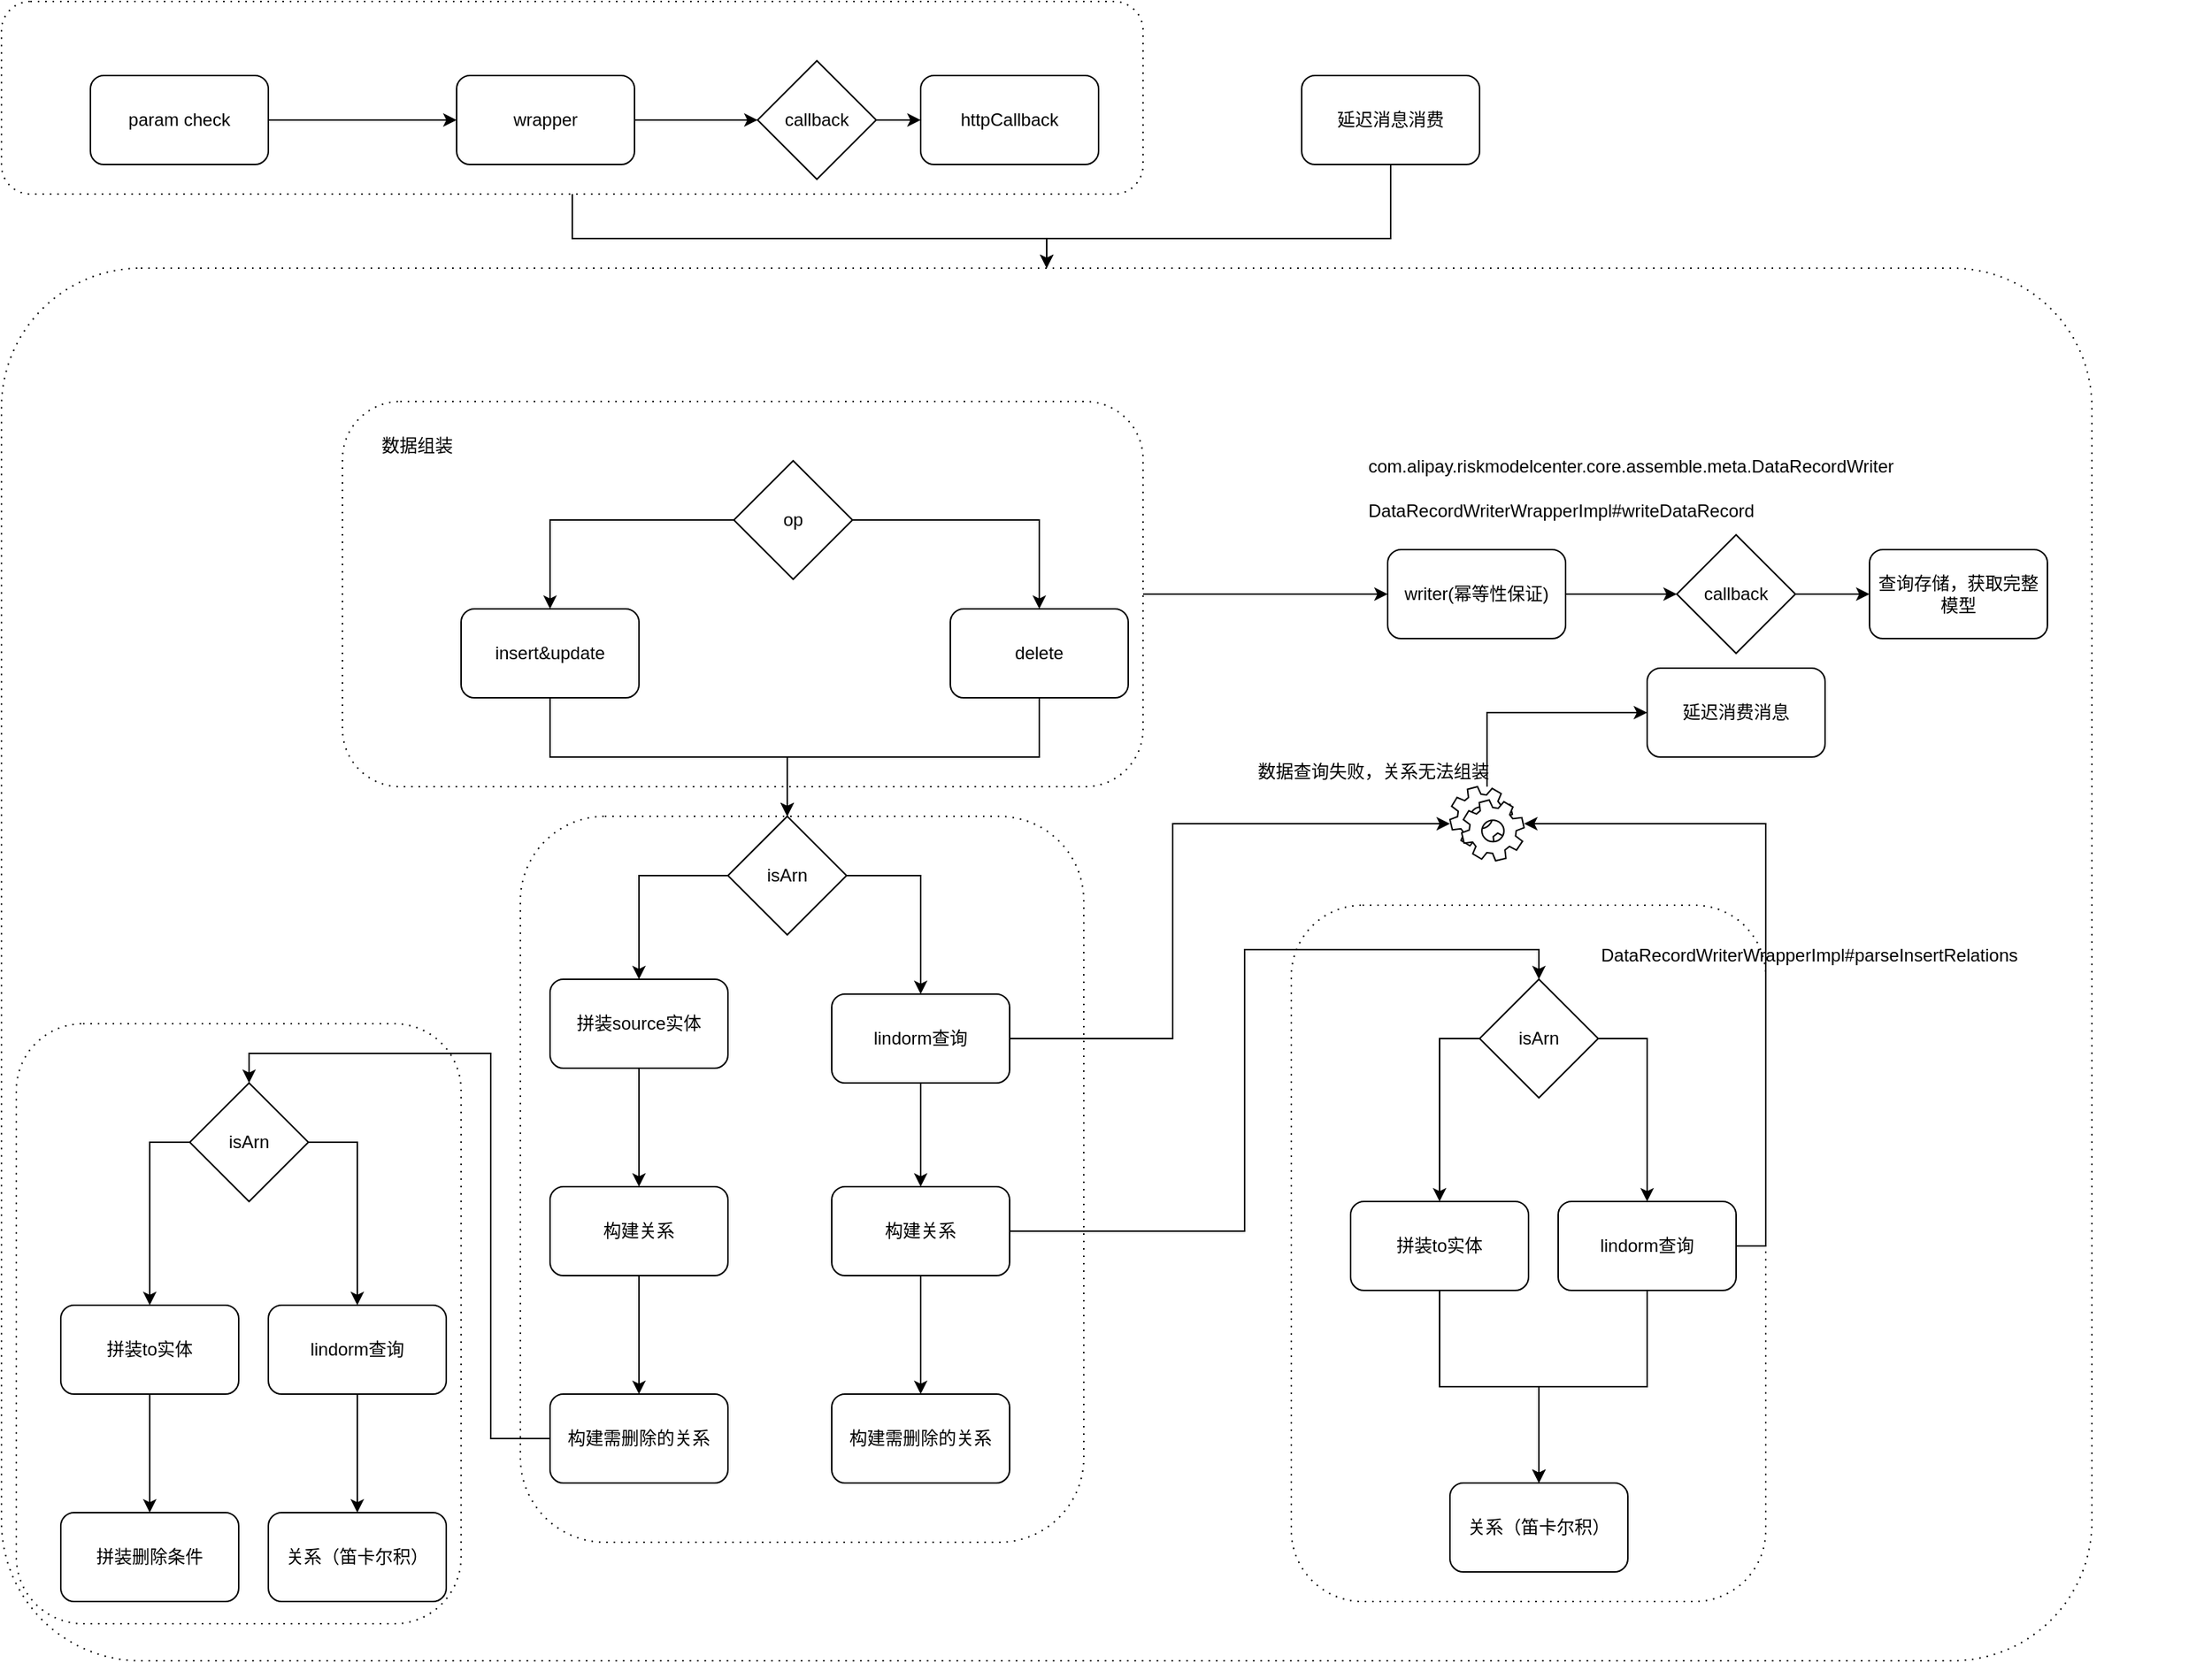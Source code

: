 <mxfile version="13.7.7" type="github">
  <diagram id="tU7GGXDOQl9qi68rUjp4" name="Page-1">
    <mxGraphModel dx="2429" dy="1525" grid="1" gridSize="10" guides="1" tooltips="1" connect="1" arrows="1" fold="1" page="1" pageScale="1" pageWidth="827" pageHeight="1169" math="0" shadow="0">
      <root>
        <mxCell id="0" />
        <mxCell id="1" parent="0" />
        <mxCell id="1JGGzkMVSnnj-WmSW3Wc-69" value="" style="shape=ext;rounded=1;html=1;whiteSpace=wrap;dashed=1;dashPattern=1 4;arcSize=10;" parent="1" vertex="1">
          <mxGeometry x="-780" y="210" width="1410" height="940" as="geometry" />
        </mxCell>
        <mxCell id="1JGGzkMVSnnj-WmSW3Wc-93" value="" style="shape=ext;rounded=1;html=1;whiteSpace=wrap;dashed=1;dashPattern=1 4;" parent="1" vertex="1">
          <mxGeometry x="-770" y="720" width="300" height="405" as="geometry" />
        </mxCell>
        <mxCell id="1JGGzkMVSnnj-WmSW3Wc-94" value="" style="shape=ext;rounded=1;html=1;whiteSpace=wrap;dashed=1;dashPattern=1 4;" parent="1" vertex="1">
          <mxGeometry x="90" y="640" width="320" height="470" as="geometry" />
        </mxCell>
        <mxCell id="1JGGzkMVSnnj-WmSW3Wc-92" value="" style="shape=ext;rounded=1;html=1;whiteSpace=wrap;dashed=1;dashPattern=1 4;" parent="1" vertex="1">
          <mxGeometry x="-430" y="580" width="380" height="490" as="geometry" />
        </mxCell>
        <mxCell id="1JGGzkMVSnnj-WmSW3Wc-75" style="edgeStyle=orthogonalEdgeStyle;rounded=0;orthogonalLoop=1;jettySize=auto;html=1;exitX=1;exitY=0.5;exitDx=0;exitDy=0;entryX=0;entryY=0.5;entryDx=0;entryDy=0;" parent="1" source="1JGGzkMVSnnj-WmSW3Wc-73" target="1JGGzkMVSnnj-WmSW3Wc-72" edge="1">
          <mxGeometry relative="1" as="geometry" />
        </mxCell>
        <mxCell id="1JGGzkMVSnnj-WmSW3Wc-77" style="edgeStyle=orthogonalEdgeStyle;rounded=0;orthogonalLoop=1;jettySize=auto;html=1;entryX=0;entryY=0.5;entryDx=0;entryDy=0;" parent="1" source="1JGGzkMVSnnj-WmSW3Wc-64" target="1JGGzkMVSnnj-WmSW3Wc-76" edge="1">
          <mxGeometry relative="1" as="geometry">
            <Array as="points">
              <mxPoint x="222" y="510" />
            </Array>
          </mxGeometry>
        </mxCell>
        <mxCell id="1JGGzkMVSnnj-WmSW3Wc-73" value="" style="shape=ext;rounded=1;html=1;whiteSpace=wrap;dashed=1;dashPattern=1 4;" parent="1" vertex="1">
          <mxGeometry x="-550" y="300" width="540" height="260" as="geometry" />
        </mxCell>
        <mxCell id="1JGGzkMVSnnj-WmSW3Wc-91" style="edgeStyle=orthogonalEdgeStyle;rounded=0;orthogonalLoop=1;jettySize=auto;html=1;exitX=0.5;exitY=1;exitDx=0;exitDy=0;entryX=0.5;entryY=0;entryDx=0;entryDy=0;" parent="1" source="1JGGzkMVSnnj-WmSW3Wc-61" target="1JGGzkMVSnnj-WmSW3Wc-69" edge="1">
          <mxGeometry relative="1" as="geometry">
            <Array as="points">
              <mxPoint x="-395" y="190" />
              <mxPoint x="-75" y="190" />
            </Array>
          </mxGeometry>
        </mxCell>
        <mxCell id="1JGGzkMVSnnj-WmSW3Wc-61" value="" style="shape=ext;rounded=1;html=1;whiteSpace=wrap;dashed=1;dashPattern=1 4;" parent="1" vertex="1">
          <mxGeometry x="-780" y="30" width="770" height="130" as="geometry" />
        </mxCell>
        <mxCell id="1JGGzkMVSnnj-WmSW3Wc-6" style="edgeStyle=orthogonalEdgeStyle;rounded=0;orthogonalLoop=1;jettySize=auto;html=1;exitX=1;exitY=0.5;exitDx=0;exitDy=0;entryX=0;entryY=0.5;entryDx=0;entryDy=0;" parent="1" source="1JGGzkMVSnnj-WmSW3Wc-1" target="1JGGzkMVSnnj-WmSW3Wc-2" edge="1">
          <mxGeometry relative="1" as="geometry" />
        </mxCell>
        <mxCell id="1JGGzkMVSnnj-WmSW3Wc-1" value="param check" style="rounded=1;whiteSpace=wrap;html=1;" parent="1" vertex="1">
          <mxGeometry x="-720" y="80" width="120" height="60" as="geometry" />
        </mxCell>
        <mxCell id="1JGGzkMVSnnj-WmSW3Wc-86" value="" style="edgeStyle=orthogonalEdgeStyle;rounded=0;orthogonalLoop=1;jettySize=auto;html=1;" parent="1" source="1JGGzkMVSnnj-WmSW3Wc-2" target="1JGGzkMVSnnj-WmSW3Wc-84" edge="1">
          <mxGeometry relative="1" as="geometry" />
        </mxCell>
        <mxCell id="1JGGzkMVSnnj-WmSW3Wc-2" value="wrapper" style="rounded=1;whiteSpace=wrap;html=1;" parent="1" vertex="1">
          <mxGeometry x="-473" y="80" width="120" height="60" as="geometry" />
        </mxCell>
        <mxCell id="1JGGzkMVSnnj-WmSW3Wc-29" style="edgeStyle=orthogonalEdgeStyle;rounded=0;orthogonalLoop=1;jettySize=auto;html=1;exitX=0.5;exitY=1;exitDx=0;exitDy=0;entryX=0.5;entryY=0;entryDx=0;entryDy=0;" parent="1" source="1JGGzkMVSnnj-WmSW3Wc-8" target="1JGGzkMVSnnj-WmSW3Wc-16" edge="1">
          <mxGeometry relative="1" as="geometry" />
        </mxCell>
        <mxCell id="1JGGzkMVSnnj-WmSW3Wc-8" value="insert&amp;amp;update" style="rounded=1;whiteSpace=wrap;html=1;" parent="1" vertex="1">
          <mxGeometry x="-470" y="440" width="120" height="60" as="geometry" />
        </mxCell>
        <mxCell id="1JGGzkMVSnnj-WmSW3Wc-3" value="httpCallback" style="rounded=1;whiteSpace=wrap;html=1;" parent="1" vertex="1">
          <mxGeometry x="-160" y="80" width="120" height="60" as="geometry" />
        </mxCell>
        <mxCell id="1JGGzkMVSnnj-WmSW3Wc-13" style="edgeStyle=orthogonalEdgeStyle;rounded=0;orthogonalLoop=1;jettySize=auto;html=1;exitX=0;exitY=0.5;exitDx=0;exitDy=0;entryX=0.5;entryY=0;entryDx=0;entryDy=0;" parent="1" source="1JGGzkMVSnnj-WmSW3Wc-10" target="1JGGzkMVSnnj-WmSW3Wc-8" edge="1">
          <mxGeometry relative="1" as="geometry" />
        </mxCell>
        <mxCell id="1JGGzkMVSnnj-WmSW3Wc-14" style="edgeStyle=orthogonalEdgeStyle;rounded=0;orthogonalLoop=1;jettySize=auto;html=1;exitX=1;exitY=0.5;exitDx=0;exitDy=0;entryX=0.5;entryY=0;entryDx=0;entryDy=0;" parent="1" source="1JGGzkMVSnnj-WmSW3Wc-10" target="1JGGzkMVSnnj-WmSW3Wc-12" edge="1">
          <mxGeometry relative="1" as="geometry" />
        </mxCell>
        <mxCell id="1JGGzkMVSnnj-WmSW3Wc-10" value="op" style="rhombus;whiteSpace=wrap;html=1;" parent="1" vertex="1">
          <mxGeometry x="-286" y="340" width="80" height="80" as="geometry" />
        </mxCell>
        <mxCell id="1JGGzkMVSnnj-WmSW3Wc-32" style="edgeStyle=orthogonalEdgeStyle;rounded=0;orthogonalLoop=1;jettySize=auto;html=1;exitX=0.5;exitY=1;exitDx=0;exitDy=0;entryX=0.5;entryY=0;entryDx=0;entryDy=0;" parent="1" source="1JGGzkMVSnnj-WmSW3Wc-12" target="1JGGzkMVSnnj-WmSW3Wc-16" edge="1">
          <mxGeometry relative="1" as="geometry" />
        </mxCell>
        <mxCell id="1JGGzkMVSnnj-WmSW3Wc-12" value="delete" style="rounded=1;whiteSpace=wrap;html=1;" parent="1" vertex="1">
          <mxGeometry x="-140" y="440" width="120" height="60" as="geometry" />
        </mxCell>
        <mxCell id="1JGGzkMVSnnj-WmSW3Wc-17" style="edgeStyle=orthogonalEdgeStyle;rounded=0;orthogonalLoop=1;jettySize=auto;html=1;exitX=0;exitY=0.5;exitDx=0;exitDy=0;" parent="1" source="1JGGzkMVSnnj-WmSW3Wc-16" target="1JGGzkMVSnnj-WmSW3Wc-18" edge="1">
          <mxGeometry relative="1" as="geometry">
            <mxPoint x="-420" y="780" as="targetPoint" />
          </mxGeometry>
        </mxCell>
        <mxCell id="1JGGzkMVSnnj-WmSW3Wc-20" style="edgeStyle=orthogonalEdgeStyle;rounded=0;orthogonalLoop=1;jettySize=auto;html=1;exitX=1;exitY=0.5;exitDx=0;exitDy=0;entryX=0.5;entryY=0;entryDx=0;entryDy=0;" parent="1" source="1JGGzkMVSnnj-WmSW3Wc-16" target="1JGGzkMVSnnj-WmSW3Wc-36" edge="1">
          <mxGeometry relative="1" as="geometry">
            <mxPoint x="-160" y="720" as="targetPoint" />
          </mxGeometry>
        </mxCell>
        <mxCell id="1JGGzkMVSnnj-WmSW3Wc-16" value="isArn" style="rhombus;whiteSpace=wrap;html=1;" parent="1" vertex="1">
          <mxGeometry x="-290" y="580" width="80" height="80" as="geometry" />
        </mxCell>
        <mxCell id="1JGGzkMVSnnj-WmSW3Wc-22" value="" style="edgeStyle=orthogonalEdgeStyle;rounded=0;orthogonalLoop=1;jettySize=auto;html=1;" parent="1" source="1JGGzkMVSnnj-WmSW3Wc-18" target="1JGGzkMVSnnj-WmSW3Wc-21" edge="1">
          <mxGeometry relative="1" as="geometry" />
        </mxCell>
        <mxCell id="1JGGzkMVSnnj-WmSW3Wc-18" value="拼装source实体" style="rounded=1;whiteSpace=wrap;html=1;" parent="1" vertex="1">
          <mxGeometry x="-410" y="690" width="120" height="60" as="geometry" />
        </mxCell>
        <mxCell id="1JGGzkMVSnnj-WmSW3Wc-24" value="" style="edgeStyle=orthogonalEdgeStyle;rounded=0;orthogonalLoop=1;jettySize=auto;html=1;" parent="1" source="1JGGzkMVSnnj-WmSW3Wc-21" target="1JGGzkMVSnnj-WmSW3Wc-23" edge="1">
          <mxGeometry relative="1" as="geometry" />
        </mxCell>
        <mxCell id="1JGGzkMVSnnj-WmSW3Wc-21" value="构建关系" style="rounded=1;whiteSpace=wrap;html=1;" parent="1" vertex="1">
          <mxGeometry x="-410" y="830" width="120" height="60" as="geometry" />
        </mxCell>
        <mxCell id="1JGGzkMVSnnj-WmSW3Wc-53" style="edgeStyle=orthogonalEdgeStyle;rounded=0;orthogonalLoop=1;jettySize=auto;html=1;exitX=0;exitY=0.5;exitDx=0;exitDy=0;entryX=0.5;entryY=0;entryDx=0;entryDy=0;" parent="1" source="1JGGzkMVSnnj-WmSW3Wc-23" target="1JGGzkMVSnnj-WmSW3Wc-47" edge="1">
          <mxGeometry relative="1" as="geometry">
            <Array as="points">
              <mxPoint x="-450" y="1000" />
              <mxPoint x="-450" y="740" />
              <mxPoint x="-613" y="740" />
            </Array>
          </mxGeometry>
        </mxCell>
        <mxCell id="1JGGzkMVSnnj-WmSW3Wc-23" value="构建需删除的关系" style="rounded=1;whiteSpace=wrap;html=1;" parent="1" vertex="1">
          <mxGeometry x="-410" y="970" width="120" height="60" as="geometry" />
        </mxCell>
        <mxCell id="1JGGzkMVSnnj-WmSW3Wc-28" value="" style="edgeStyle=orthogonalEdgeStyle;rounded=0;orthogonalLoop=1;jettySize=auto;html=1;" parent="1" source="1JGGzkMVSnnj-WmSW3Wc-25" target="1JGGzkMVSnnj-WmSW3Wc-27" edge="1">
          <mxGeometry relative="1" as="geometry" />
        </mxCell>
        <mxCell id="1JGGzkMVSnnj-WmSW3Wc-33" style="edgeStyle=orthogonalEdgeStyle;rounded=0;orthogonalLoop=1;jettySize=auto;html=1;exitX=1;exitY=0.5;exitDx=0;exitDy=0;entryX=0.5;entryY=0;entryDx=0;entryDy=0;" parent="1" source="1JGGzkMVSnnj-WmSW3Wc-25" target="1JGGzkMVSnnj-WmSW3Wc-35" edge="1">
          <mxGeometry relative="1" as="geometry">
            <mxPoint x="47" y="760" as="targetPoint" />
          </mxGeometry>
        </mxCell>
        <mxCell id="1JGGzkMVSnnj-WmSW3Wc-25" value="构建关系" style="rounded=1;whiteSpace=wrap;html=1;" parent="1" vertex="1">
          <mxGeometry x="-220" y="830" width="120" height="60" as="geometry" />
        </mxCell>
        <mxCell id="1JGGzkMVSnnj-WmSW3Wc-27" value="构建需删除的关系" style="rounded=1;whiteSpace=wrap;html=1;" parent="1" vertex="1">
          <mxGeometry x="-220" y="970" width="120" height="60" as="geometry" />
        </mxCell>
        <mxCell id="1JGGzkMVSnnj-WmSW3Wc-38" style="edgeStyle=orthogonalEdgeStyle;rounded=0;orthogonalLoop=1;jettySize=auto;html=1;exitX=0;exitY=0.5;exitDx=0;exitDy=0;entryX=0.5;entryY=0;entryDx=0;entryDy=0;" parent="1" source="1JGGzkMVSnnj-WmSW3Wc-35" target="1JGGzkMVSnnj-WmSW3Wc-39" edge="1">
          <mxGeometry relative="1" as="geometry">
            <mxPoint x="190" y="840" as="targetPoint" />
          </mxGeometry>
        </mxCell>
        <mxCell id="1JGGzkMVSnnj-WmSW3Wc-41" style="edgeStyle=orthogonalEdgeStyle;rounded=0;orthogonalLoop=1;jettySize=auto;html=1;exitX=1;exitY=0.5;exitDx=0;exitDy=0;entryX=0.5;entryY=0;entryDx=0;entryDy=0;" parent="1" source="1JGGzkMVSnnj-WmSW3Wc-35" target="1JGGzkMVSnnj-WmSW3Wc-40" edge="1">
          <mxGeometry relative="1" as="geometry" />
        </mxCell>
        <mxCell id="1JGGzkMVSnnj-WmSW3Wc-35" value="isArn" style="rhombus;whiteSpace=wrap;html=1;" parent="1" vertex="1">
          <mxGeometry x="217" y="690" width="80" height="80" as="geometry" />
        </mxCell>
        <mxCell id="1JGGzkMVSnnj-WmSW3Wc-37" style="edgeStyle=orthogonalEdgeStyle;rounded=0;orthogonalLoop=1;jettySize=auto;html=1;exitX=0.5;exitY=1;exitDx=0;exitDy=0;entryX=0.5;entryY=0;entryDx=0;entryDy=0;" parent="1" source="1JGGzkMVSnnj-WmSW3Wc-36" target="1JGGzkMVSnnj-WmSW3Wc-25" edge="1">
          <mxGeometry relative="1" as="geometry" />
        </mxCell>
        <mxCell id="1JGGzkMVSnnj-WmSW3Wc-65" style="edgeStyle=orthogonalEdgeStyle;rounded=0;orthogonalLoop=1;jettySize=auto;html=1;exitX=1;exitY=0.5;exitDx=0;exitDy=0;" parent="1" source="1JGGzkMVSnnj-WmSW3Wc-36" target="1JGGzkMVSnnj-WmSW3Wc-64" edge="1">
          <mxGeometry relative="1" as="geometry">
            <Array as="points">
              <mxPoint x="10" y="730" />
              <mxPoint x="10" y="585" />
            </Array>
          </mxGeometry>
        </mxCell>
        <mxCell id="1JGGzkMVSnnj-WmSW3Wc-36" value="lindorm查询" style="rounded=1;whiteSpace=wrap;html=1;" parent="1" vertex="1">
          <mxGeometry x="-220" y="700" width="120" height="60" as="geometry" />
        </mxCell>
        <mxCell id="1JGGzkMVSnnj-WmSW3Wc-43" value="" style="edgeStyle=orthogonalEdgeStyle;rounded=0;orthogonalLoop=1;jettySize=auto;html=1;" parent="1" source="1JGGzkMVSnnj-WmSW3Wc-39" target="1JGGzkMVSnnj-WmSW3Wc-42" edge="1">
          <mxGeometry relative="1" as="geometry" />
        </mxCell>
        <mxCell id="1JGGzkMVSnnj-WmSW3Wc-39" value="拼装to实体" style="rounded=1;whiteSpace=wrap;html=1;" parent="1" vertex="1">
          <mxGeometry x="130" y="840" width="120" height="60" as="geometry" />
        </mxCell>
        <mxCell id="1JGGzkMVSnnj-WmSW3Wc-42" value="关系（笛卡尔积）" style="rounded=1;whiteSpace=wrap;html=1;" parent="1" vertex="1">
          <mxGeometry x="197" y="1030" width="120" height="60" as="geometry" />
        </mxCell>
        <mxCell id="1JGGzkMVSnnj-WmSW3Wc-44" style="edgeStyle=orthogonalEdgeStyle;rounded=0;orthogonalLoop=1;jettySize=auto;html=1;exitX=0.5;exitY=1;exitDx=0;exitDy=0;entryX=0.5;entryY=0;entryDx=0;entryDy=0;" parent="1" source="1JGGzkMVSnnj-WmSW3Wc-40" target="1JGGzkMVSnnj-WmSW3Wc-42" edge="1">
          <mxGeometry relative="1" as="geometry" />
        </mxCell>
        <mxCell id="1JGGzkMVSnnj-WmSW3Wc-66" style="edgeStyle=orthogonalEdgeStyle;rounded=0;orthogonalLoop=1;jettySize=auto;html=1;exitX=1;exitY=0.5;exitDx=0;exitDy=0;" parent="1" source="1JGGzkMVSnnj-WmSW3Wc-40" target="1JGGzkMVSnnj-WmSW3Wc-64" edge="1">
          <mxGeometry relative="1" as="geometry">
            <Array as="points">
              <mxPoint x="410" y="870" />
              <mxPoint x="410" y="585" />
            </Array>
          </mxGeometry>
        </mxCell>
        <mxCell id="1JGGzkMVSnnj-WmSW3Wc-40" value="lindorm查询" style="rounded=1;whiteSpace=wrap;html=1;" parent="1" vertex="1">
          <mxGeometry x="270" y="840" width="120" height="60" as="geometry" />
        </mxCell>
        <mxCell id="1JGGzkMVSnnj-WmSW3Wc-45" style="edgeStyle=orthogonalEdgeStyle;rounded=0;orthogonalLoop=1;jettySize=auto;html=1;exitX=0;exitY=0.5;exitDx=0;exitDy=0;entryX=0.5;entryY=0;entryDx=0;entryDy=0;" parent="1" source="1JGGzkMVSnnj-WmSW3Wc-47" target="1JGGzkMVSnnj-WmSW3Wc-49" edge="1">
          <mxGeometry relative="1" as="geometry">
            <mxPoint x="-680" y="910" as="targetPoint" />
          </mxGeometry>
        </mxCell>
        <mxCell id="1JGGzkMVSnnj-WmSW3Wc-46" style="edgeStyle=orthogonalEdgeStyle;rounded=0;orthogonalLoop=1;jettySize=auto;html=1;exitX=1;exitY=0.5;exitDx=0;exitDy=0;entryX=0.5;entryY=0;entryDx=0;entryDy=0;" parent="1" source="1JGGzkMVSnnj-WmSW3Wc-47" target="1JGGzkMVSnnj-WmSW3Wc-52" edge="1">
          <mxGeometry relative="1" as="geometry" />
        </mxCell>
        <mxCell id="1JGGzkMVSnnj-WmSW3Wc-47" value="isArn" style="rhombus;whiteSpace=wrap;html=1;" parent="1" vertex="1">
          <mxGeometry x="-653" y="760" width="80" height="80" as="geometry" />
        </mxCell>
        <mxCell id="1JGGzkMVSnnj-WmSW3Wc-55" value="" style="edgeStyle=orthogonalEdgeStyle;rounded=0;orthogonalLoop=1;jettySize=auto;html=1;" parent="1" source="1JGGzkMVSnnj-WmSW3Wc-49" target="1JGGzkMVSnnj-WmSW3Wc-54" edge="1">
          <mxGeometry relative="1" as="geometry" />
        </mxCell>
        <mxCell id="1JGGzkMVSnnj-WmSW3Wc-49" value="拼装to实体" style="rounded=1;whiteSpace=wrap;html=1;" parent="1" vertex="1">
          <mxGeometry x="-740" y="910" width="120" height="60" as="geometry" />
        </mxCell>
        <mxCell id="1JGGzkMVSnnj-WmSW3Wc-54" value="拼装删除条件" style="rounded=1;whiteSpace=wrap;html=1;" parent="1" vertex="1">
          <mxGeometry x="-740" y="1050" width="120" height="60" as="geometry" />
        </mxCell>
        <mxCell id="1JGGzkMVSnnj-WmSW3Wc-50" value="关系（笛卡尔积）" style="rounded=1;whiteSpace=wrap;html=1;" parent="1" vertex="1">
          <mxGeometry x="-600" y="1050" width="120" height="60" as="geometry" />
        </mxCell>
        <mxCell id="1JGGzkMVSnnj-WmSW3Wc-51" style="edgeStyle=orthogonalEdgeStyle;rounded=0;orthogonalLoop=1;jettySize=auto;html=1;exitX=0.5;exitY=1;exitDx=0;exitDy=0;entryX=0.5;entryY=0;entryDx=0;entryDy=0;" parent="1" source="1JGGzkMVSnnj-WmSW3Wc-52" target="1JGGzkMVSnnj-WmSW3Wc-50" edge="1">
          <mxGeometry relative="1" as="geometry" />
        </mxCell>
        <mxCell id="1JGGzkMVSnnj-WmSW3Wc-52" value="lindorm查询" style="rounded=1;whiteSpace=wrap;html=1;" parent="1" vertex="1">
          <mxGeometry x="-600" y="910" width="120" height="60" as="geometry" />
        </mxCell>
        <mxCell id="1JGGzkMVSnnj-WmSW3Wc-64" value="" style="shape=mxgraph.bpmn.service_task;html=1;outlineConnect=0;" parent="1" vertex="1">
          <mxGeometry x="197" y="560" width="50" height="50" as="geometry" />
        </mxCell>
        <mxCell id="1JGGzkMVSnnj-WmSW3Wc-67" value="数据查询失败，关系无法组装" style="text;html=1;align=center;verticalAlign=middle;resizable=0;points=[];autosize=1;" parent="1" vertex="1">
          <mxGeometry x="60" y="540" width="170" height="20" as="geometry" />
        </mxCell>
        <mxCell id="1JGGzkMVSnnj-WmSW3Wc-79" value="" style="edgeStyle=orthogonalEdgeStyle;rounded=0;orthogonalLoop=1;jettySize=auto;html=1;entryX=0;entryY=0.5;entryDx=0;entryDy=0;" parent="1" source="1JGGzkMVSnnj-WmSW3Wc-72" target="1JGGzkMVSnnj-WmSW3Wc-80" edge="1">
          <mxGeometry relative="1" as="geometry">
            <mxPoint x="355" y="430" as="targetPoint" />
          </mxGeometry>
        </mxCell>
        <mxCell id="1JGGzkMVSnnj-WmSW3Wc-72" value="writer(幂等性保证)" style="rounded=1;whiteSpace=wrap;html=1;" parent="1" vertex="1">
          <mxGeometry x="155" y="400" width="120" height="60" as="geometry" />
        </mxCell>
        <mxCell id="1JGGzkMVSnnj-WmSW3Wc-74" value="数据组装" style="text;html=1;align=center;verticalAlign=middle;resizable=0;points=[];autosize=1;" parent="1" vertex="1">
          <mxGeometry x="-530" y="320" width="60" height="20" as="geometry" />
        </mxCell>
        <mxCell id="1JGGzkMVSnnj-WmSW3Wc-76" value="延迟消费消息" style="rounded=1;whiteSpace=wrap;html=1;" parent="1" vertex="1">
          <mxGeometry x="330" y="480" width="120" height="60" as="geometry" />
        </mxCell>
        <mxCell id="1JGGzkMVSnnj-WmSW3Wc-82" value="" style="edgeStyle=orthogonalEdgeStyle;rounded=0;orthogonalLoop=1;jettySize=auto;html=1;entryX=0;entryY=0.5;entryDx=0;entryDy=0;" parent="1" source="1JGGzkMVSnnj-WmSW3Wc-80" target="1JGGzkMVSnnj-WmSW3Wc-83" edge="1">
          <mxGeometry relative="1" as="geometry">
            <mxPoint x="510" y="430" as="targetPoint" />
          </mxGeometry>
        </mxCell>
        <mxCell id="1JGGzkMVSnnj-WmSW3Wc-80" value="callback" style="rhombus;whiteSpace=wrap;html=1;" parent="1" vertex="1">
          <mxGeometry x="350" y="390" width="80" height="80" as="geometry" />
        </mxCell>
        <mxCell id="1JGGzkMVSnnj-WmSW3Wc-83" value="查询存储，获取完整模型" style="rounded=1;whiteSpace=wrap;html=1;" parent="1" vertex="1">
          <mxGeometry x="480" y="400" width="120" height="60" as="geometry" />
        </mxCell>
        <mxCell id="1JGGzkMVSnnj-WmSW3Wc-87" value="" style="edgeStyle=orthogonalEdgeStyle;rounded=0;orthogonalLoop=1;jettySize=auto;html=1;" parent="1" source="1JGGzkMVSnnj-WmSW3Wc-84" target="1JGGzkMVSnnj-WmSW3Wc-3" edge="1">
          <mxGeometry relative="1" as="geometry" />
        </mxCell>
        <mxCell id="1JGGzkMVSnnj-WmSW3Wc-84" value="callback" style="rhombus;whiteSpace=wrap;html=1;" parent="1" vertex="1">
          <mxGeometry x="-270" y="70" width="80" height="80" as="geometry" />
        </mxCell>
        <mxCell id="1JGGzkMVSnnj-WmSW3Wc-90" style="edgeStyle=orthogonalEdgeStyle;rounded=0;orthogonalLoop=1;jettySize=auto;html=1;exitX=0.5;exitY=1;exitDx=0;exitDy=0;entryX=0.5;entryY=0;entryDx=0;entryDy=0;" parent="1" source="1JGGzkMVSnnj-WmSW3Wc-89" target="1JGGzkMVSnnj-WmSW3Wc-69" edge="1">
          <mxGeometry relative="1" as="geometry">
            <Array as="points">
              <mxPoint x="157" y="190" />
              <mxPoint x="-75" y="190" />
            </Array>
          </mxGeometry>
        </mxCell>
        <mxCell id="1JGGzkMVSnnj-WmSW3Wc-89" value="延迟消息消费" style="rounded=1;whiteSpace=wrap;html=1;" parent="1" vertex="1">
          <mxGeometry x="97" y="80" width="120" height="60" as="geometry" />
        </mxCell>
        <mxCell id="1JGGzkMVSnnj-WmSW3Wc-98" value="DataRecordWriterWrapperImpl#parseInsertRelations" style="text;html=1;" parent="1" vertex="1">
          <mxGeometry x="297" y="660" width="413" height="30" as="geometry" />
        </mxCell>
        <mxCell id="1JGGzkMVSnnj-WmSW3Wc-100" value="DataRecordWriterWrapperImpl#writeDataRecord" style="text;html=1;" parent="1" vertex="1">
          <mxGeometry x="140" y="360" width="560" height="30" as="geometry" />
        </mxCell>
        <mxCell id="1JGGzkMVSnnj-WmSW3Wc-101" value="com.alipay.riskmodelcenter.core.assemble.meta.DataRecordWriter" style="text;html=1;" parent="1" vertex="1">
          <mxGeometry x="140" y="330" width="380" height="30" as="geometry" />
        </mxCell>
      </root>
    </mxGraphModel>
  </diagram>
</mxfile>
